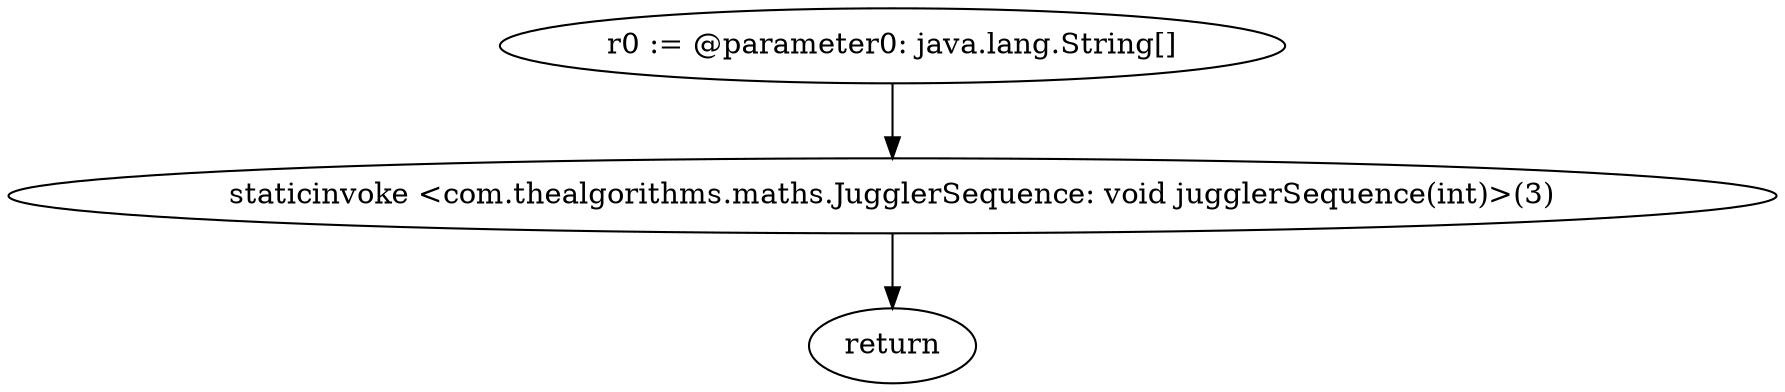 digraph "unitGraph" {
    "r0 := @parameter0: java.lang.String[]"
    "staticinvoke <com.thealgorithms.maths.JugglerSequence: void jugglerSequence(int)>(3)"
    "return"
    "r0 := @parameter0: java.lang.String[]"->"staticinvoke <com.thealgorithms.maths.JugglerSequence: void jugglerSequence(int)>(3)";
    "staticinvoke <com.thealgorithms.maths.JugglerSequence: void jugglerSequence(int)>(3)"->"return";
}
